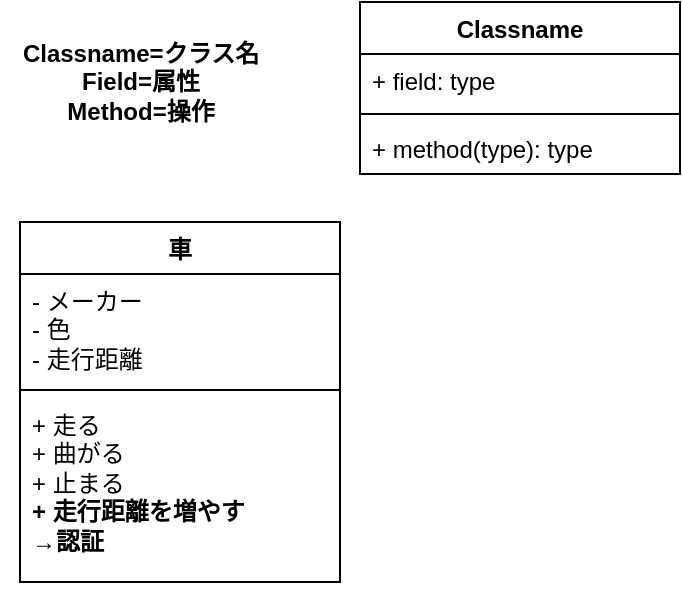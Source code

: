 <mxfile version="26.1.1">
  <diagram name="ページ1" id="4Gm3gCQnzv58jEumhFdz">
    <mxGraphModel dx="290" dy="407" grid="1" gridSize="10" guides="1" tooltips="1" connect="1" arrows="1" fold="1" page="1" pageScale="1" pageWidth="1169" pageHeight="827" math="0" shadow="0">
      <root>
        <mxCell id="0" />
        <mxCell id="1" parent="0" />
        <mxCell id="wgw19LW6OMfAIxzfjn9H-5" value="Classname" style="swimlane;fontStyle=1;align=center;verticalAlign=top;childLayout=stackLayout;horizontal=1;startSize=26;horizontalStack=0;resizeParent=1;resizeParentMax=0;resizeLast=0;collapsible=1;marginBottom=0;whiteSpace=wrap;html=1;" vertex="1" parent="1">
          <mxGeometry x="210" y="20" width="160" height="86" as="geometry" />
        </mxCell>
        <mxCell id="wgw19LW6OMfAIxzfjn9H-6" value="+ field: type" style="text;strokeColor=none;fillColor=none;align=left;verticalAlign=top;spacingLeft=4;spacingRight=4;overflow=hidden;rotatable=0;points=[[0,0.5],[1,0.5]];portConstraint=eastwest;whiteSpace=wrap;html=1;" vertex="1" parent="wgw19LW6OMfAIxzfjn9H-5">
          <mxGeometry y="26" width="160" height="26" as="geometry" />
        </mxCell>
        <mxCell id="wgw19LW6OMfAIxzfjn9H-7" value="" style="line;strokeWidth=1;fillColor=none;align=left;verticalAlign=middle;spacingTop=-1;spacingLeft=3;spacingRight=3;rotatable=0;labelPosition=right;points=[];portConstraint=eastwest;strokeColor=inherit;" vertex="1" parent="wgw19LW6OMfAIxzfjn9H-5">
          <mxGeometry y="52" width="160" height="8" as="geometry" />
        </mxCell>
        <mxCell id="wgw19LW6OMfAIxzfjn9H-8" value="+ method(type): type" style="text;strokeColor=none;fillColor=none;align=left;verticalAlign=top;spacingLeft=4;spacingRight=4;overflow=hidden;rotatable=0;points=[[0,0.5],[1,0.5]];portConstraint=eastwest;whiteSpace=wrap;html=1;" vertex="1" parent="wgw19LW6OMfAIxzfjn9H-5">
          <mxGeometry y="60" width="160" height="26" as="geometry" />
        </mxCell>
        <mxCell id="wgw19LW6OMfAIxzfjn9H-9" value="車" style="swimlane;fontStyle=1;align=center;verticalAlign=top;childLayout=stackLayout;horizontal=1;startSize=26;horizontalStack=0;resizeParent=1;resizeParentMax=0;resizeLast=0;collapsible=1;marginBottom=0;whiteSpace=wrap;html=1;" vertex="1" parent="1">
          <mxGeometry x="40" y="130" width="160" height="180" as="geometry" />
        </mxCell>
        <mxCell id="wgw19LW6OMfAIxzfjn9H-10" value="- メーカー&lt;div&gt;- 色&lt;/div&gt;&lt;div&gt;- 走行距離&lt;/div&gt;&lt;div&gt;&lt;br&gt;&lt;/div&gt;" style="text;strokeColor=none;fillColor=none;align=left;verticalAlign=top;spacingLeft=4;spacingRight=4;overflow=hidden;rotatable=0;points=[[0,0.5],[1,0.5]];portConstraint=eastwest;whiteSpace=wrap;html=1;" vertex="1" parent="wgw19LW6OMfAIxzfjn9H-9">
          <mxGeometry y="26" width="160" height="54" as="geometry" />
        </mxCell>
        <mxCell id="wgw19LW6OMfAIxzfjn9H-11" value="" style="line;strokeWidth=1;fillColor=none;align=left;verticalAlign=middle;spacingTop=-1;spacingLeft=3;spacingRight=3;rotatable=0;labelPosition=right;points=[];portConstraint=eastwest;strokeColor=inherit;" vertex="1" parent="wgw19LW6OMfAIxzfjn9H-9">
          <mxGeometry y="80" width="160" height="8" as="geometry" />
        </mxCell>
        <mxCell id="wgw19LW6OMfAIxzfjn9H-12" value="+ 走る&lt;div&gt;+ 曲がる&lt;/div&gt;&lt;div&gt;+ 止まる&lt;/div&gt;&lt;div&gt;&lt;b&gt;+ 走行距離を増やす&lt;/b&gt;&lt;/div&gt;&lt;div&gt;&lt;b&gt;→認証&lt;/b&gt;&lt;/div&gt;" style="text;strokeColor=none;fillColor=none;align=left;verticalAlign=top;spacingLeft=4;spacingRight=4;overflow=hidden;rotatable=0;points=[[0,0.5],[1,0.5]];portConstraint=eastwest;whiteSpace=wrap;html=1;" vertex="1" parent="wgw19LW6OMfAIxzfjn9H-9">
          <mxGeometry y="88" width="160" height="92" as="geometry" />
        </mxCell>
        <mxCell id="wgw19LW6OMfAIxzfjn9H-15" value="Classname=クラス名&lt;div&gt;Field=属性&lt;/div&gt;&lt;div&gt;Method=操作&lt;/div&gt;" style="text;html=1;align=center;verticalAlign=middle;resizable=0;points=[];autosize=1;strokeColor=none;fillColor=none;fontStyle=1" vertex="1" parent="1">
          <mxGeometry x="30" y="30" width="140" height="60" as="geometry" />
        </mxCell>
      </root>
    </mxGraphModel>
  </diagram>
</mxfile>
